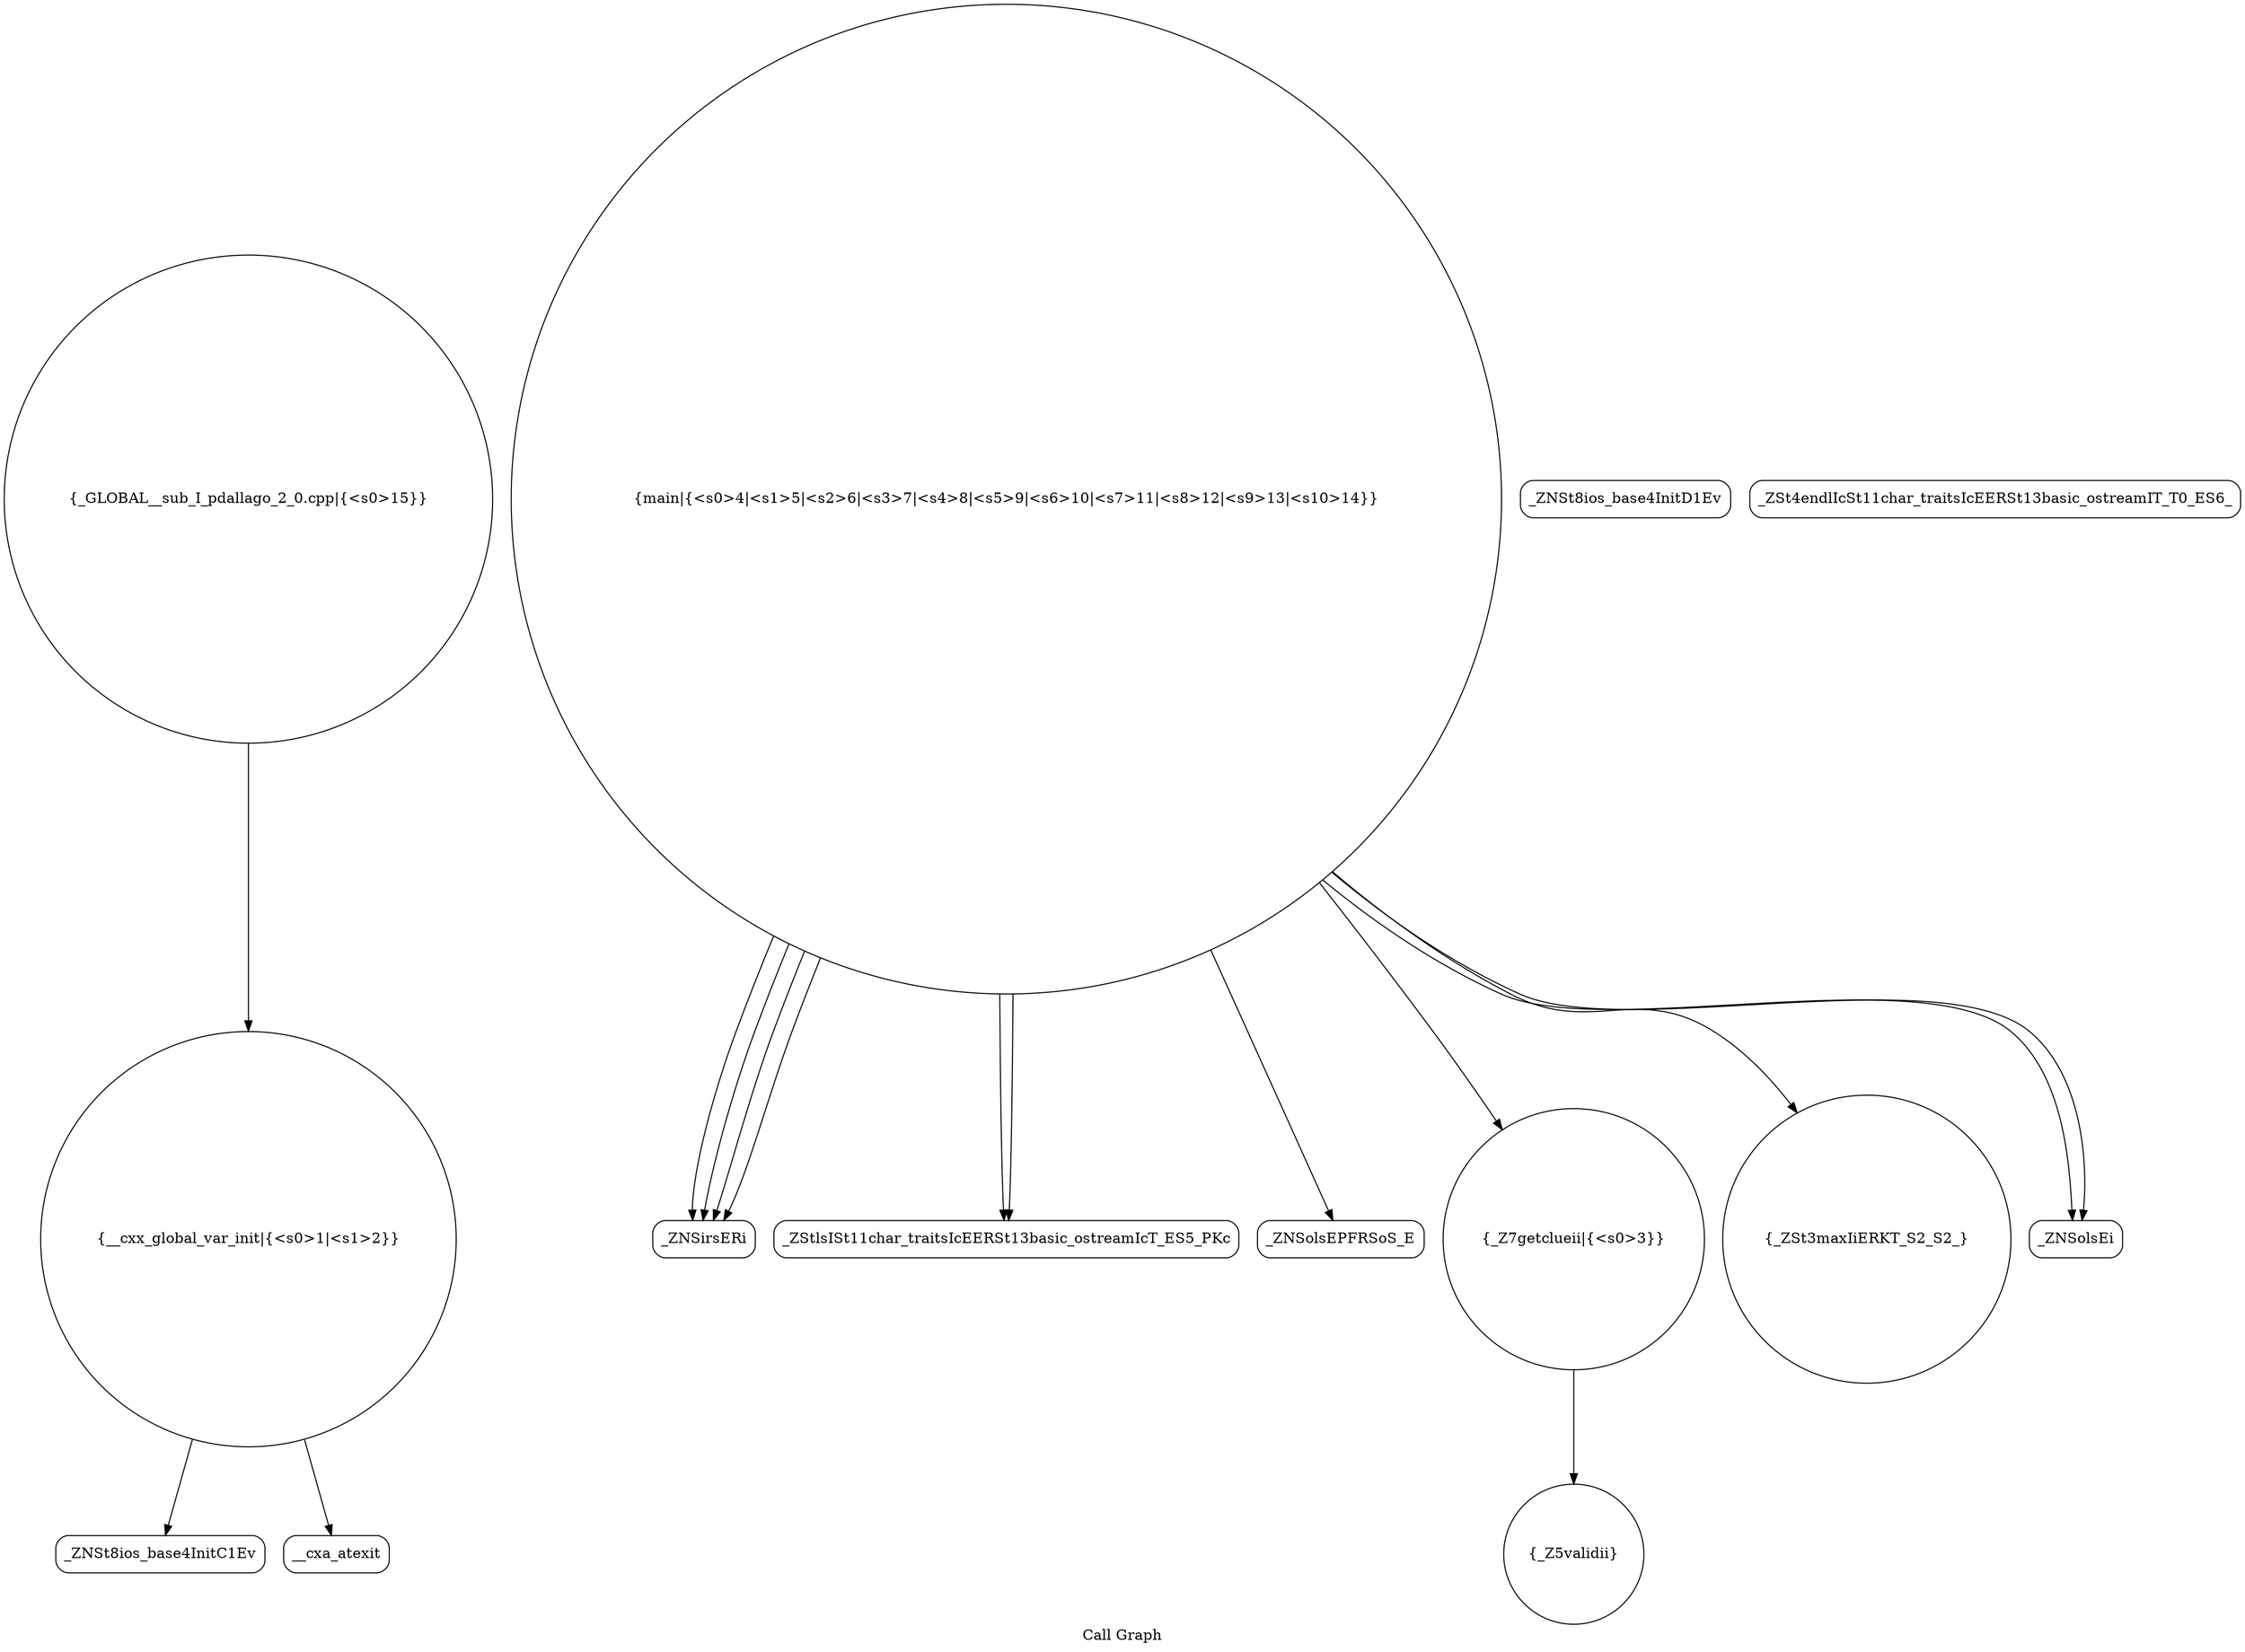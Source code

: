 digraph "Call Graph" {
	label="Call Graph";

	Node0x5626401d3060 [shape=record,shape=circle,label="{__cxx_global_var_init|{<s0>1|<s1>2}}"];
	Node0x5626401d3060:s0 -> Node0x5626401d34f0[color=black];
	Node0x5626401d3060:s1 -> Node0x5626401d35f0[color=black];
	Node0x5626401d37f0 [shape=record,shape=Mrecord,label="{_ZNSirsERi}"];
	Node0x5626401d3570 [shape=record,shape=Mrecord,label="{_ZNSt8ios_base4InitD1Ev}"];
	Node0x5626401d38f0 [shape=record,shape=Mrecord,label="{_ZStlsISt11char_traitsIcEERSt13basic_ostreamIcT_ES5_PKc}"];
	Node0x5626401d3670 [shape=record,shape=circle,label="{_Z5validii}"];
	Node0x5626401d39f0 [shape=record,shape=Mrecord,label="{_ZNSolsEPFRSoS_E}"];
	Node0x5626401d3770 [shape=record,shape=circle,label="{main|{<s0>4|<s1>5|<s2>6|<s3>7|<s4>8|<s5>9|<s6>10|<s7>11|<s8>12|<s9>13|<s10>14}}"];
	Node0x5626401d3770:s0 -> Node0x5626401d37f0[color=black];
	Node0x5626401d3770:s1 -> Node0x5626401d37f0[color=black];
	Node0x5626401d3770:s2 -> Node0x5626401d37f0[color=black];
	Node0x5626401d3770:s3 -> Node0x5626401d37f0[color=black];
	Node0x5626401d3770:s4 -> Node0x5626401d36f0[color=black];
	Node0x5626401d3770:s5 -> Node0x5626401d3870[color=black];
	Node0x5626401d3770:s6 -> Node0x5626401d38f0[color=black];
	Node0x5626401d3770:s7 -> Node0x5626401d3970[color=black];
	Node0x5626401d3770:s8 -> Node0x5626401d38f0[color=black];
	Node0x5626401d3770:s9 -> Node0x5626401d3970[color=black];
	Node0x5626401d3770:s10 -> Node0x5626401d39f0[color=black];
	Node0x5626401d3af0 [shape=record,shape=circle,label="{_GLOBAL__sub_I_pdallago_2_0.cpp|{<s0>15}}"];
	Node0x5626401d3af0:s0 -> Node0x5626401d3060[color=black];
	Node0x5626401d34f0 [shape=record,shape=Mrecord,label="{_ZNSt8ios_base4InitC1Ev}"];
	Node0x5626401d3870 [shape=record,shape=circle,label="{_ZSt3maxIiERKT_S2_S2_}"];
	Node0x5626401d35f0 [shape=record,shape=Mrecord,label="{__cxa_atexit}"];
	Node0x5626401d3970 [shape=record,shape=Mrecord,label="{_ZNSolsEi}"];
	Node0x5626401d36f0 [shape=record,shape=circle,label="{_Z7getclueii|{<s0>3}}"];
	Node0x5626401d36f0:s0 -> Node0x5626401d3670[color=black];
	Node0x5626401d3a70 [shape=record,shape=Mrecord,label="{_ZSt4endlIcSt11char_traitsIcEERSt13basic_ostreamIT_T0_ES6_}"];
}
